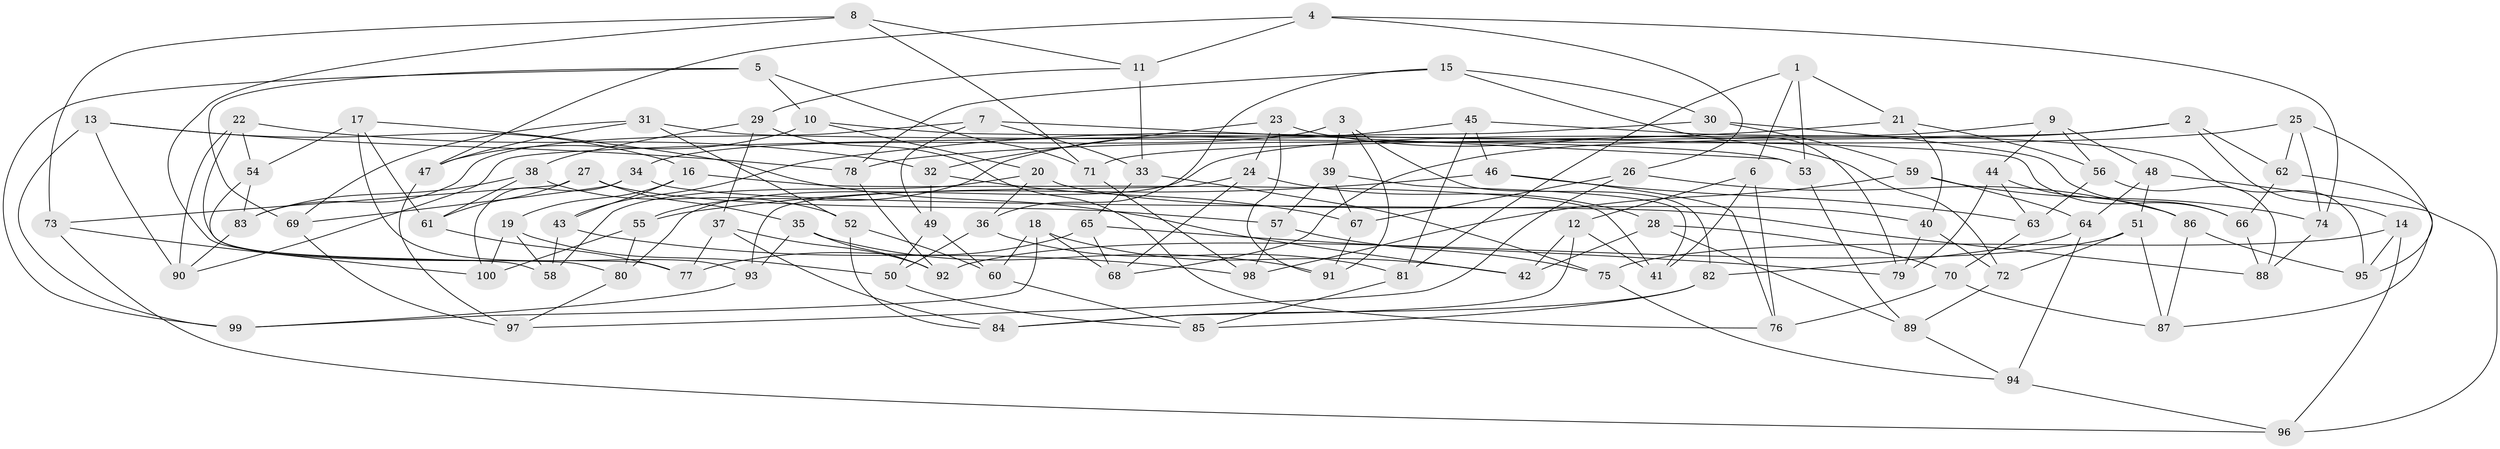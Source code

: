 // Generated by graph-tools (version 1.1) at 2025/50/03/09/25 03:50:52]
// undirected, 100 vertices, 200 edges
graph export_dot {
graph [start="1"]
  node [color=gray90,style=filled];
  1;
  2;
  3;
  4;
  5;
  6;
  7;
  8;
  9;
  10;
  11;
  12;
  13;
  14;
  15;
  16;
  17;
  18;
  19;
  20;
  21;
  22;
  23;
  24;
  25;
  26;
  27;
  28;
  29;
  30;
  31;
  32;
  33;
  34;
  35;
  36;
  37;
  38;
  39;
  40;
  41;
  42;
  43;
  44;
  45;
  46;
  47;
  48;
  49;
  50;
  51;
  52;
  53;
  54;
  55;
  56;
  57;
  58;
  59;
  60;
  61;
  62;
  63;
  64;
  65;
  66;
  67;
  68;
  69;
  70;
  71;
  72;
  73;
  74;
  75;
  76;
  77;
  78;
  79;
  80;
  81;
  82;
  83;
  84;
  85;
  86;
  87;
  88;
  89;
  90;
  91;
  92;
  93;
  94;
  95;
  96;
  97;
  98;
  99;
  100;
  1 -- 53;
  1 -- 81;
  1 -- 6;
  1 -- 21;
  2 -- 62;
  2 -- 14;
  2 -- 68;
  2 -- 71;
  3 -- 91;
  3 -- 82;
  3 -- 34;
  3 -- 39;
  4 -- 26;
  4 -- 11;
  4 -- 74;
  4 -- 47;
  5 -- 10;
  5 -- 71;
  5 -- 69;
  5 -- 99;
  6 -- 41;
  6 -- 12;
  6 -- 76;
  7 -- 53;
  7 -- 83;
  7 -- 33;
  7 -- 49;
  8 -- 58;
  8 -- 71;
  8 -- 73;
  8 -- 11;
  9 -- 80;
  9 -- 56;
  9 -- 48;
  9 -- 44;
  10 -- 47;
  10 -- 20;
  10 -- 66;
  11 -- 29;
  11 -- 33;
  12 -- 41;
  12 -- 84;
  12 -- 42;
  13 -- 78;
  13 -- 99;
  13 -- 16;
  13 -- 90;
  14 -- 96;
  14 -- 95;
  14 -- 75;
  15 -- 36;
  15 -- 79;
  15 -- 30;
  15 -- 78;
  16 -- 41;
  16 -- 43;
  16 -- 19;
  17 -- 42;
  17 -- 61;
  17 -- 54;
  17 -- 93;
  18 -- 68;
  18 -- 60;
  18 -- 42;
  18 -- 99;
  19 -- 50;
  19 -- 58;
  19 -- 100;
  20 -- 40;
  20 -- 58;
  20 -- 36;
  21 -- 40;
  21 -- 56;
  21 -- 43;
  22 -- 90;
  22 -- 32;
  22 -- 77;
  22 -- 54;
  23 -- 24;
  23 -- 91;
  23 -- 32;
  23 -- 72;
  24 -- 28;
  24 -- 93;
  24 -- 68;
  25 -- 78;
  25 -- 62;
  25 -- 74;
  25 -- 95;
  26 -- 67;
  26 -- 97;
  26 -- 86;
  27 -- 61;
  27 -- 35;
  27 -- 57;
  27 -- 73;
  28 -- 42;
  28 -- 89;
  28 -- 70;
  29 -- 37;
  29 -- 38;
  29 -- 76;
  30 -- 90;
  30 -- 59;
  30 -- 66;
  31 -- 53;
  31 -- 69;
  31 -- 47;
  31 -- 52;
  32 -- 49;
  32 -- 67;
  33 -- 75;
  33 -- 65;
  34 -- 88;
  34 -- 69;
  34 -- 100;
  35 -- 92;
  35 -- 93;
  35 -- 91;
  36 -- 50;
  36 -- 81;
  37 -- 92;
  37 -- 84;
  37 -- 77;
  38 -- 83;
  38 -- 61;
  38 -- 52;
  39 -- 57;
  39 -- 67;
  39 -- 41;
  40 -- 72;
  40 -- 79;
  43 -- 98;
  43 -- 58;
  44 -- 79;
  44 -- 63;
  44 -- 86;
  45 -- 95;
  45 -- 81;
  45 -- 46;
  45 -- 55;
  46 -- 76;
  46 -- 63;
  46 -- 55;
  47 -- 97;
  48 -- 64;
  48 -- 51;
  48 -- 96;
  49 -- 50;
  49 -- 60;
  50 -- 85;
  51 -- 72;
  51 -- 87;
  51 -- 92;
  52 -- 84;
  52 -- 60;
  53 -- 89;
  54 -- 80;
  54 -- 83;
  55 -- 100;
  55 -- 80;
  56 -- 63;
  56 -- 88;
  57 -- 98;
  57 -- 75;
  59 -- 74;
  59 -- 98;
  59 -- 64;
  60 -- 85;
  61 -- 77;
  62 -- 87;
  62 -- 66;
  63 -- 70;
  64 -- 82;
  64 -- 94;
  65 -- 79;
  65 -- 68;
  65 -- 77;
  66 -- 88;
  67 -- 91;
  69 -- 97;
  70 -- 76;
  70 -- 87;
  71 -- 98;
  72 -- 89;
  73 -- 100;
  73 -- 96;
  74 -- 88;
  75 -- 94;
  78 -- 92;
  80 -- 97;
  81 -- 85;
  82 -- 84;
  82 -- 85;
  83 -- 90;
  86 -- 87;
  86 -- 95;
  89 -- 94;
  93 -- 99;
  94 -- 96;
}
